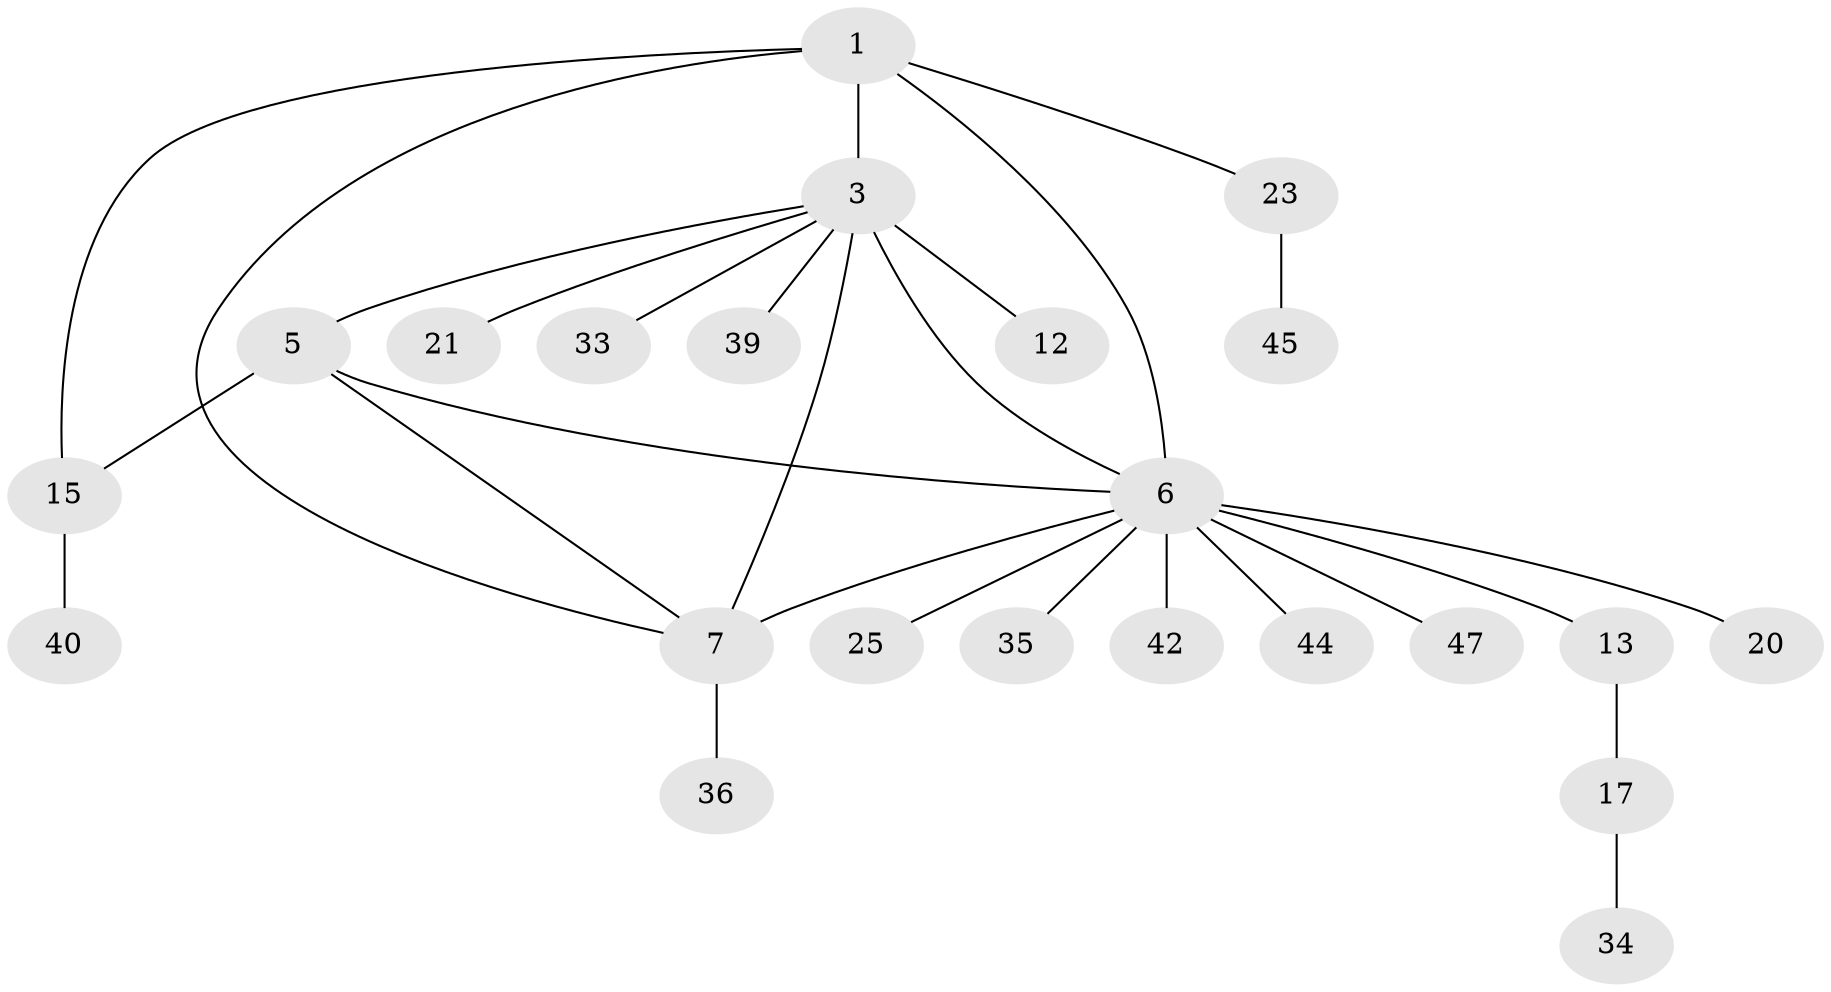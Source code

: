 // original degree distribution, {5: 0.0851063829787234, 4: 0.06382978723404255, 7: 0.0425531914893617, 6: 0.02127659574468085, 8: 0.02127659574468085, 2: 0.2127659574468085, 1: 0.48936170212765956, 3: 0.06382978723404255}
// Generated by graph-tools (version 1.1) at 2025/19/03/04/25 18:19:56]
// undirected, 23 vertices, 28 edges
graph export_dot {
graph [start="1"]
  node [color=gray90,style=filled];
  1 [super="+2"];
  3 [super="+29+4+26+32"];
  5;
  6 [super="+16+30+8+38"];
  7 [super="+10"];
  12;
  13;
  15 [super="+28+27+37"];
  17 [super="+22"];
  20;
  21 [super="+41"];
  23 [super="+43+24"];
  25;
  33;
  34;
  35;
  36;
  39;
  40;
  42;
  44;
  45;
  47;
  1 -- 3 [weight=2];
  1 -- 7;
  1 -- 6 [weight=2];
  1 -- 15;
  1 -- 23;
  3 -- 12;
  3 -- 39;
  3 -- 7 [weight=3];
  3 -- 33;
  3 -- 5;
  3 -- 6;
  3 -- 21;
  5 -- 6;
  5 -- 15;
  5 -- 7;
  6 -- 13;
  6 -- 35;
  6 -- 7;
  6 -- 42;
  6 -- 44;
  6 -- 47;
  6 -- 20;
  6 -- 25;
  7 -- 36;
  13 -- 17;
  15 -- 40;
  17 -- 34;
  23 -- 45;
}
